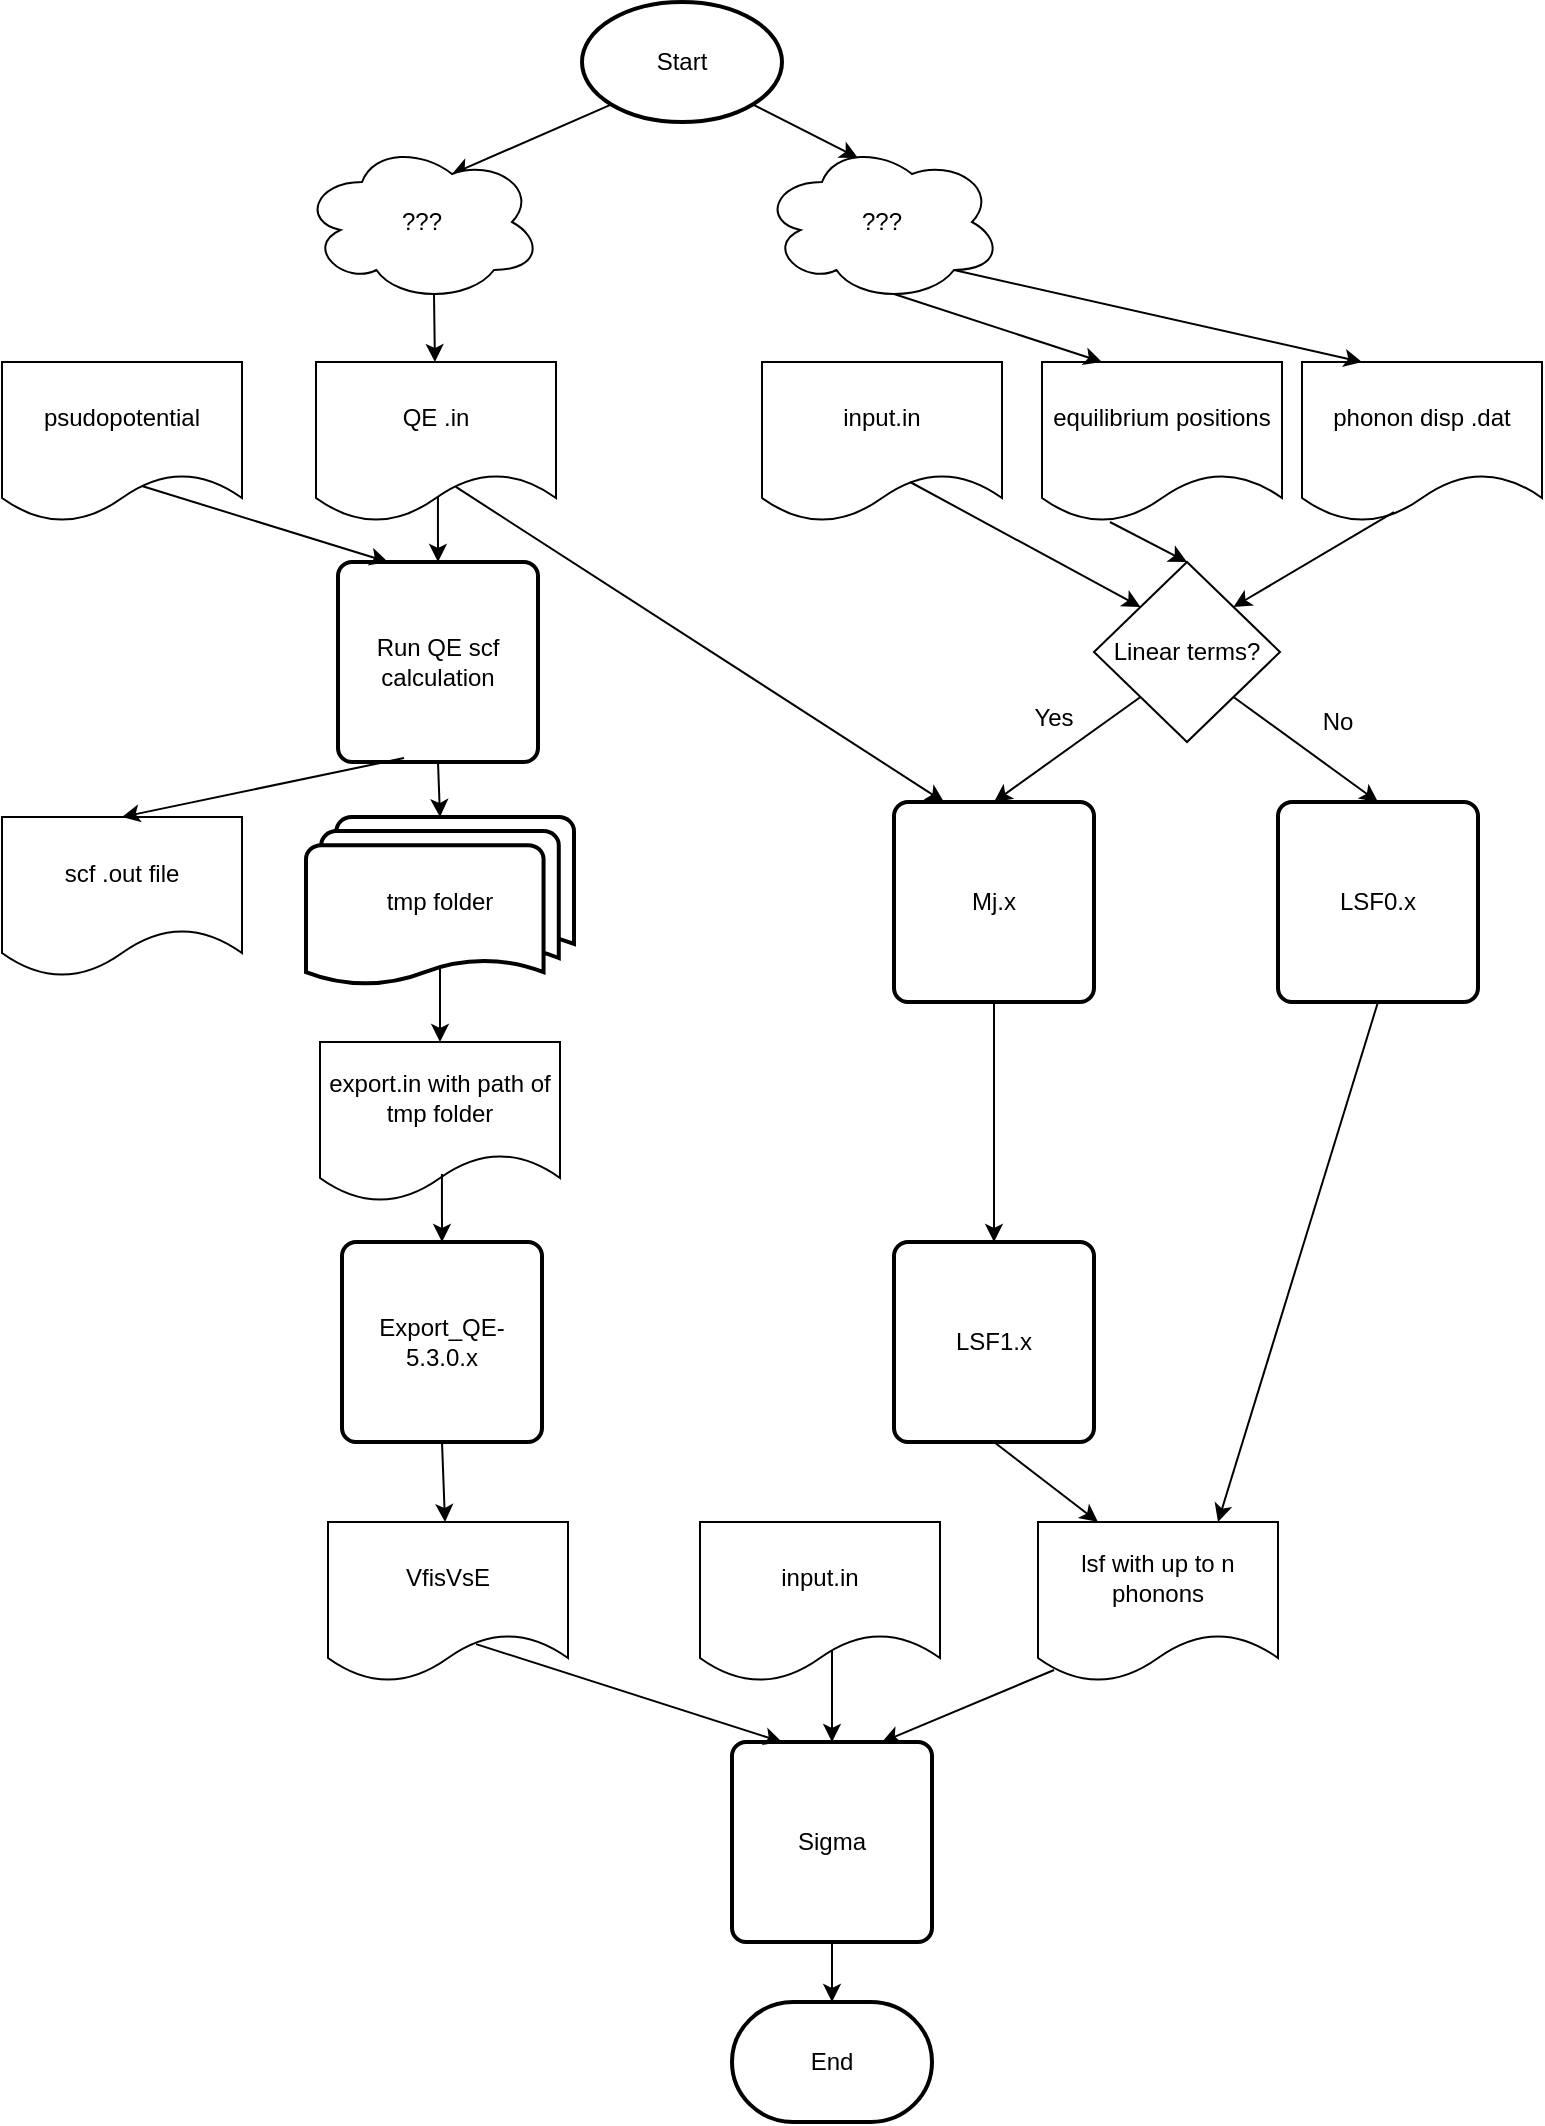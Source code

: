 <mxfile version="10.7.8" type="device"><diagram id="pbz85qpjNIBQbs08YSDV" name="Page-1"><mxGraphModel dx="1010" dy="555" grid="1" gridSize="10" guides="1" tooltips="1" connect="1" arrows="1" fold="1" page="1" pageScale="1" pageWidth="850" pageHeight="1100" math="0" shadow="0"><root><mxCell id="0"/><mxCell id="1" parent="0"/><mxCell id="KIt-ZWIIWk0KExdo-3a5-2" value="Start" style="strokeWidth=2;html=1;shape=mxgraph.flowchart.start_1;whiteSpace=wrap;" vertex="1" parent="1"><mxGeometry x="350" y="20" width="100" height="60" as="geometry"/></mxCell><mxCell id="KIt-ZWIIWk0KExdo-3a5-4" value="Run QE scf calculation" style="rounded=1;whiteSpace=wrap;html=1;absoluteArcSize=1;arcSize=14;strokeWidth=2;" vertex="1" parent="1"><mxGeometry x="228" y="300" width="100" height="100" as="geometry"/></mxCell><mxCell id="KIt-ZWIIWk0KExdo-3a5-6" value="" style="endArrow=classic;html=1;exitX=0.145;exitY=0.855;exitDx=0;exitDy=0;exitPerimeter=0;entryX=0.625;entryY=0.2;entryDx=0;entryDy=0;entryPerimeter=0;" edge="1" parent="1" source="KIt-ZWIIWk0KExdo-3a5-2" target="KIt-ZWIIWk0KExdo-3a5-29"><mxGeometry width="50" height="50" relative="1" as="geometry"><mxPoint x="340" y="450" as="sourcePoint"/><mxPoint x="300" y="157" as="targetPoint"/></mxGeometry></mxCell><mxCell id="KIt-ZWIIWk0KExdo-3a5-9" value="scf .out file" style="shape=document;whiteSpace=wrap;html=1;boundedLbl=1;" vertex="1" parent="1"><mxGeometry x="60" y="427.5" width="120" height="80" as="geometry"/></mxCell><mxCell id="KIt-ZWIIWk0KExdo-3a5-11" value="" style="endArrow=classic;html=1;exitX=0.5;exitY=1;exitDx=0;exitDy=0;entryX=0.5;entryY=0;entryDx=0;entryDy=0;entryPerimeter=0;" edge="1" parent="1" source="KIt-ZWIIWk0KExdo-3a5-4" target="KIt-ZWIIWk0KExdo-3a5-13"><mxGeometry width="50" height="50" relative="1" as="geometry"><mxPoint x="170" y="600" as="sourcePoint"/><mxPoint x="410" y="440" as="targetPoint"/></mxGeometry></mxCell><mxCell id="KIt-ZWIIWk0KExdo-3a5-13" value="&lt;div&gt;tmp folder&lt;br&gt;&lt;/div&gt;" style="strokeWidth=2;html=1;shape=mxgraph.flowchart.multi-document;whiteSpace=wrap;" vertex="1" parent="1"><mxGeometry x="212" y="427.5" width="134" height="85" as="geometry"/></mxCell><mxCell id="KIt-ZWIIWk0KExdo-3a5-14" value="" style="endArrow=classic;html=1;entryX=0.5;entryY=0;entryDx=0;entryDy=0;exitX=0.33;exitY=0.98;exitDx=0;exitDy=0;exitPerimeter=0;" edge="1" parent="1" source="KIt-ZWIIWk0KExdo-3a5-4" target="KIt-ZWIIWk0KExdo-3a5-9"><mxGeometry width="50" height="50" relative="1" as="geometry"><mxPoint x="310" y="400" as="sourcePoint"/><mxPoint x="200" y="320" as="targetPoint"/></mxGeometry></mxCell><mxCell id="KIt-ZWIIWk0KExdo-3a5-15" value="export.in with path of tmp folder" style="shape=document;whiteSpace=wrap;html=1;boundedLbl=1;" vertex="1" parent="1"><mxGeometry x="219" y="540" width="120" height="80" as="geometry"/></mxCell><mxCell id="KIt-ZWIIWk0KExdo-3a5-16" value="" style="endArrow=classic;html=1;exitX=0.5;exitY=0.88;exitDx=0;exitDy=0;exitPerimeter=0;entryX=0.5;entryY=0;entryDx=0;entryDy=0;" edge="1" parent="1" source="KIt-ZWIIWk0KExdo-3a5-13" target="KIt-ZWIIWk0KExdo-3a5-15"><mxGeometry width="50" height="50" relative="1" as="geometry"><mxPoint x="360" y="550" as="sourcePoint"/><mxPoint x="250" y="590" as="targetPoint"/></mxGeometry></mxCell><mxCell id="KIt-ZWIIWk0KExdo-3a5-17" value="Export_QE-5.3.0.x" style="rounded=1;whiteSpace=wrap;html=1;absoluteArcSize=1;arcSize=14;strokeWidth=2;" vertex="1" parent="1"><mxGeometry x="230" y="640" width="100" height="100" as="geometry"/></mxCell><mxCell id="KIt-ZWIIWk0KExdo-3a5-24" value="???" style="ellipse;shape=cloud;whiteSpace=wrap;html=1;" vertex="1" parent="1"><mxGeometry x="440" y="90" width="120" height="80" as="geometry"/></mxCell><mxCell id="KIt-ZWIIWk0KExdo-3a5-29" value="???" style="ellipse;shape=cloud;whiteSpace=wrap;html=1;" vertex="1" parent="1"><mxGeometry x="210" y="90" width="120" height="80" as="geometry"/></mxCell><mxCell id="KIt-ZWIIWk0KExdo-3a5-30" value="&lt;div&gt;QE .in&lt;/div&gt;" style="shape=document;whiteSpace=wrap;html=1;boundedLbl=1;" vertex="1" parent="1"><mxGeometry x="217" y="200" width="120" height="80" as="geometry"/></mxCell><mxCell id="KIt-ZWIIWk0KExdo-3a5-31" value="psudopotential" style="shape=document;whiteSpace=wrap;html=1;boundedLbl=1;" vertex="1" parent="1"><mxGeometry x="60" y="200" width="120" height="80" as="geometry"/></mxCell><mxCell id="KIt-ZWIIWk0KExdo-3a5-32" value="" style="endArrow=classic;html=1;exitX=0.55;exitY=0.95;exitDx=0;exitDy=0;exitPerimeter=0;" edge="1" parent="1" source="KIt-ZWIIWk0KExdo-3a5-29" target="KIt-ZWIIWk0KExdo-3a5-30"><mxGeometry width="50" height="50" relative="1" as="geometry"><mxPoint x="150" y="270" as="sourcePoint"/><mxPoint x="200" y="220" as="targetPoint"/></mxGeometry></mxCell><mxCell id="KIt-ZWIIWk0KExdo-3a5-33" value="" style="endArrow=classic;html=1;entryX=0.25;entryY=0;entryDx=0;entryDy=0;exitX=0.583;exitY=0.775;exitDx=0;exitDy=0;exitPerimeter=0;" edge="1" parent="1" source="KIt-ZWIIWk0KExdo-3a5-31" target="KIt-ZWIIWk0KExdo-3a5-4"><mxGeometry width="50" height="50" relative="1" as="geometry"><mxPoint x="248" y="350" as="sourcePoint"/><mxPoint x="220" y="420" as="targetPoint"/></mxGeometry></mxCell><mxCell id="KIt-ZWIIWk0KExdo-3a5-34" value="" style="endArrow=classic;html=1;exitX=0.508;exitY=0.844;exitDx=0;exitDy=0;exitPerimeter=0;entryX=0.5;entryY=0;entryDx=0;entryDy=0;" edge="1" parent="1" source="KIt-ZWIIWk0KExdo-3a5-30" target="KIt-ZWIIWk0KExdo-3a5-4"><mxGeometry width="50" height="50" relative="1" as="geometry"><mxPoint x="410" y="470" as="sourcePoint"/><mxPoint x="460" y="420" as="targetPoint"/></mxGeometry></mxCell><mxCell id="KIt-ZWIIWk0KExdo-3a5-35" value="equilibrium positions" style="shape=document;whiteSpace=wrap;html=1;boundedLbl=1;" vertex="1" parent="1"><mxGeometry x="580" y="200" width="120" height="80" as="geometry"/></mxCell><mxCell id="KIt-ZWIIWk0KExdo-3a5-36" value="phonon disp .dat" style="shape=document;whiteSpace=wrap;html=1;boundedLbl=1;" vertex="1" parent="1"><mxGeometry x="710" y="200" width="120" height="80" as="geometry"/></mxCell><mxCell id="KIt-ZWIIWk0KExdo-3a5-37" value="" style="endArrow=classic;html=1;exitX=0.8;exitY=0.8;exitDx=0;exitDy=0;exitPerimeter=0;entryX=0.25;entryY=0;entryDx=0;entryDy=0;" edge="1" parent="1" source="KIt-ZWIIWk0KExdo-3a5-24" target="KIt-ZWIIWk0KExdo-3a5-36"><mxGeometry width="50" height="50" relative="1" as="geometry"><mxPoint x="610" y="220" as="sourcePoint"/><mxPoint x="660" y="170" as="targetPoint"/></mxGeometry></mxCell><mxCell id="KIt-ZWIIWk0KExdo-3a5-38" value="" style="endArrow=classic;html=1;exitX=0.55;exitY=0.95;exitDx=0;exitDy=0;exitPerimeter=0;entryX=0.25;entryY=0;entryDx=0;entryDy=0;" edge="1" parent="1" source="KIt-ZWIIWk0KExdo-3a5-24" target="KIt-ZWIIWk0KExdo-3a5-35"><mxGeometry width="50" height="50" relative="1" as="geometry"><mxPoint x="370" y="260" as="sourcePoint"/><mxPoint x="420" y="210" as="targetPoint"/></mxGeometry></mxCell><mxCell id="KIt-ZWIIWk0KExdo-3a5-39" value="" style="endArrow=classic;html=1;exitX=0.855;exitY=0.855;exitDx=0;exitDy=0;exitPerimeter=0;entryX=0.4;entryY=0.1;entryDx=0;entryDy=0;entryPerimeter=0;" edge="1" parent="1" source="KIt-ZWIIWk0KExdo-3a5-2" target="KIt-ZWIIWk0KExdo-3a5-24"><mxGeometry width="50" height="50" relative="1" as="geometry"><mxPoint x="520" y="130" as="sourcePoint"/><mxPoint x="570" y="80" as="targetPoint"/></mxGeometry></mxCell><mxCell id="KIt-ZWIIWk0KExdo-3a5-40" value="Linear terms?" style="rhombus;whiteSpace=wrap;html=1;" vertex="1" parent="1"><mxGeometry x="606" y="300" width="93" height="90" as="geometry"/></mxCell><mxCell id="KIt-ZWIIWk0KExdo-3a5-41" value="" style="endArrow=classic;html=1;entryX=0.25;entryY=0;entryDx=0;entryDy=0;exitX=0.583;exitY=0.781;exitDx=0;exitDy=0;exitPerimeter=0;" edge="1" parent="1" source="KIt-ZWIIWk0KExdo-3a5-30" target="KIt-ZWIIWk0KExdo-3a5-44"><mxGeometry width="50" height="50" relative="1" as="geometry"><mxPoint x="411" y="350" as="sourcePoint"/><mxPoint x="530" y="460" as="targetPoint"/></mxGeometry></mxCell><mxCell id="KIt-ZWIIWk0KExdo-3a5-42" value="" style="endArrow=classic;html=1;entryX=0.5;entryY=0;entryDx=0;entryDy=0;exitX=0.283;exitY=1;exitDx=0;exitDy=0;exitPerimeter=0;" edge="1" parent="1" source="KIt-ZWIIWk0KExdo-3a5-35" target="KIt-ZWIIWk0KExdo-3a5-40"><mxGeometry width="50" height="50" relative="1" as="geometry"><mxPoint x="582" y="350" as="sourcePoint"/><mxPoint x="800" y="420" as="targetPoint"/></mxGeometry></mxCell><mxCell id="KIt-ZWIIWk0KExdo-3a5-43" value="" style="endArrow=classic;html=1;exitX=0.383;exitY=0.938;exitDx=0;exitDy=0;exitPerimeter=0;entryX=1;entryY=0;entryDx=0;entryDy=0;" edge="1" parent="1" source="KIt-ZWIIWk0KExdo-3a5-36" target="KIt-ZWIIWk0KExdo-3a5-40"><mxGeometry width="50" height="50" relative="1" as="geometry"><mxPoint x="770" y="510" as="sourcePoint"/><mxPoint x="820" y="460" as="targetPoint"/></mxGeometry></mxCell><mxCell id="KIt-ZWIIWk0KExdo-3a5-44" value="Mj.x" style="rounded=1;whiteSpace=wrap;html=1;absoluteArcSize=1;arcSize=14;strokeWidth=2;" vertex="1" parent="1"><mxGeometry x="506" y="420" width="100" height="100" as="geometry"/></mxCell><mxCell id="KIt-ZWIIWk0KExdo-3a5-45" value="LSF0.x" style="rounded=1;whiteSpace=wrap;html=1;absoluteArcSize=1;arcSize=14;strokeWidth=2;" vertex="1" parent="1"><mxGeometry x="698" y="420" width="100" height="100" as="geometry"/></mxCell><mxCell id="KIt-ZWIIWk0KExdo-3a5-46" value="LSF1.x" style="rounded=1;whiteSpace=wrap;html=1;absoluteArcSize=1;arcSize=14;strokeWidth=2;" vertex="1" parent="1"><mxGeometry x="506" y="640" width="100" height="100" as="geometry"/></mxCell><mxCell id="KIt-ZWIIWk0KExdo-3a5-47" value="" style="endArrow=classic;html=1;exitX=0;exitY=1;exitDx=0;exitDy=0;entryX=0.5;entryY=0;entryDx=0;entryDy=0;" edge="1" parent="1" source="KIt-ZWIIWk0KExdo-3a5-40" target="KIt-ZWIIWk0KExdo-3a5-44"><mxGeometry width="50" height="50" relative="1" as="geometry"><mxPoint x="470" y="520" as="sourcePoint"/><mxPoint x="520" y="470" as="targetPoint"/></mxGeometry></mxCell><mxCell id="KIt-ZWIIWk0KExdo-3a5-48" value="" style="endArrow=classic;html=1;exitX=0.5;exitY=1;exitDx=0;exitDy=0;entryX=0.5;entryY=0;entryDx=0;entryDy=0;" edge="1" parent="1" source="KIt-ZWIIWk0KExdo-3a5-44" target="KIt-ZWIIWk0KExdo-3a5-46"><mxGeometry width="50" height="50" relative="1" as="geometry"><mxPoint x="420" y="670" as="sourcePoint"/><mxPoint x="470" y="620" as="targetPoint"/></mxGeometry></mxCell><mxCell id="KIt-ZWIIWk0KExdo-3a5-49" value="" style="endArrow=classic;html=1;exitX=1;exitY=1;exitDx=0;exitDy=0;entryX=0.5;entryY=0;entryDx=0;entryDy=0;" edge="1" parent="1" source="KIt-ZWIIWk0KExdo-3a5-40" target="KIt-ZWIIWk0KExdo-3a5-45"><mxGeometry width="50" height="50" relative="1" as="geometry"><mxPoint x="750" y="510" as="sourcePoint"/><mxPoint x="800" y="460" as="targetPoint"/></mxGeometry></mxCell><mxCell id="KIt-ZWIIWk0KExdo-3a5-50" value="input.in" style="shape=document;whiteSpace=wrap;html=1;boundedLbl=1;" vertex="1" parent="1"><mxGeometry x="440" y="200" width="120" height="80" as="geometry"/></mxCell><mxCell id="KIt-ZWIIWk0KExdo-3a5-51" value="" style="endArrow=classic;html=1;exitX=0.617;exitY=0.75;exitDx=0;exitDy=0;exitPerimeter=0;entryX=0;entryY=0;entryDx=0;entryDy=0;" edge="1" parent="1" source="KIt-ZWIIWk0KExdo-3a5-50" target="KIt-ZWIIWk0KExdo-3a5-40"><mxGeometry width="50" height="50" relative="1" as="geometry"><mxPoint x="430" y="520" as="sourcePoint"/><mxPoint x="480" y="470" as="targetPoint"/></mxGeometry></mxCell><mxCell id="KIt-ZWIIWk0KExdo-3a5-52" value="VfisVsE" style="shape=document;whiteSpace=wrap;html=1;boundedLbl=1;" vertex="1" parent="1"><mxGeometry x="223" y="780" width="120" height="80" as="geometry"/></mxCell><mxCell id="KIt-ZWIIWk0KExdo-3a5-53" value="lsf with up to n phonons" style="shape=document;whiteSpace=wrap;html=1;boundedLbl=1;" vertex="1" parent="1"><mxGeometry x="578" y="780" width="120" height="80" as="geometry"/></mxCell><mxCell id="KIt-ZWIIWk0KExdo-3a5-54" value="" style="endArrow=classic;html=1;exitX=0.5;exitY=1;exitDx=0;exitDy=0;" edge="1" parent="1" source="KIt-ZWIIWk0KExdo-3a5-17" target="KIt-ZWIIWk0KExdo-3a5-52"><mxGeometry width="50" height="50" relative="1" as="geometry"><mxPoint x="410" y="900" as="sourcePoint"/><mxPoint x="460" y="850" as="targetPoint"/></mxGeometry></mxCell><mxCell id="KIt-ZWIIWk0KExdo-3a5-55" value="" style="endArrow=classic;html=1;exitX=0.5;exitY=1;exitDx=0;exitDy=0;entryX=0.25;entryY=0;entryDx=0;entryDy=0;" edge="1" parent="1" source="KIt-ZWIIWk0KExdo-3a5-46" target="KIt-ZWIIWk0KExdo-3a5-53"><mxGeometry width="50" height="50" relative="1" as="geometry"><mxPoint x="640" y="850" as="sourcePoint"/><mxPoint x="690" y="800" as="targetPoint"/></mxGeometry></mxCell><mxCell id="KIt-ZWIIWk0KExdo-3a5-56" value="" style="endArrow=classic;html=1;exitX=0.5;exitY=1;exitDx=0;exitDy=0;entryX=0.75;entryY=0;entryDx=0;entryDy=0;" edge="1" parent="1" source="KIt-ZWIIWk0KExdo-3a5-45" target="KIt-ZWIIWk0KExdo-3a5-53"><mxGeometry width="50" height="50" relative="1" as="geometry"><mxPoint x="710" y="810" as="sourcePoint"/><mxPoint x="760" y="760" as="targetPoint"/></mxGeometry></mxCell><mxCell id="KIt-ZWIIWk0KExdo-3a5-57" value="input.in" style="shape=document;whiteSpace=wrap;html=1;boundedLbl=1;" vertex="1" parent="1"><mxGeometry x="409" y="780" width="120" height="80" as="geometry"/></mxCell><mxCell id="KIt-ZWIIWk0KExdo-3a5-58" value="Sigma" style="rounded=1;whiteSpace=wrap;html=1;absoluteArcSize=1;arcSize=14;strokeWidth=2;" vertex="1" parent="1"><mxGeometry x="425" y="890" width="100" height="100" as="geometry"/></mxCell><mxCell id="KIt-ZWIIWk0KExdo-3a5-59" value="" style="endArrow=classic;html=1;exitX=0.617;exitY=0.763;exitDx=0;exitDy=0;exitPerimeter=0;entryX=0.25;entryY=0;entryDx=0;entryDy=0;" edge="1" parent="1" source="KIt-ZWIIWk0KExdo-3a5-52" target="KIt-ZWIIWk0KExdo-3a5-58"><mxGeometry width="50" height="50" relative="1" as="geometry"><mxPoint x="320" y="1060" as="sourcePoint"/><mxPoint x="370" y="1010" as="targetPoint"/></mxGeometry></mxCell><mxCell id="KIt-ZWIIWk0KExdo-3a5-60" value="" style="endArrow=classic;html=1;exitX=0.55;exitY=0.8;exitDx=0;exitDy=0;exitPerimeter=0;entryX=0.5;entryY=0;entryDx=0;entryDy=0;" edge="1" parent="1" source="KIt-ZWIIWk0KExdo-3a5-57" target="KIt-ZWIIWk0KExdo-3a5-58"><mxGeometry width="50" height="50" relative="1" as="geometry"><mxPoint x="610" y="1070" as="sourcePoint"/><mxPoint x="660" y="1020" as="targetPoint"/></mxGeometry></mxCell><mxCell id="KIt-ZWIIWk0KExdo-3a5-61" value="" style="endArrow=classic;html=1;entryX=0.75;entryY=0;entryDx=0;entryDy=0;exitX=0.067;exitY=0.925;exitDx=0;exitDy=0;exitPerimeter=0;" edge="1" parent="1" source="KIt-ZWIIWk0KExdo-3a5-53" target="KIt-ZWIIWk0KExdo-3a5-58"><mxGeometry width="50" height="50" relative="1" as="geometry"><mxPoint x="587" y="990" as="sourcePoint"/><mxPoint x="690" y="1000" as="targetPoint"/></mxGeometry></mxCell><mxCell id="KIt-ZWIIWk0KExdo-3a5-62" value="" style="endArrow=classic;html=1;exitX=0.508;exitY=0.825;exitDx=0;exitDy=0;exitPerimeter=0;entryX=0.5;entryY=0;entryDx=0;entryDy=0;" edge="1" parent="1" source="KIt-ZWIIWk0KExdo-3a5-15" target="KIt-ZWIIWk0KExdo-3a5-17"><mxGeometry width="50" height="50" relative="1" as="geometry"><mxPoint x="280" y="717" as="sourcePoint"/><mxPoint x="330" y="760" as="targetPoint"/></mxGeometry></mxCell><mxCell id="KIt-ZWIIWk0KExdo-3a5-64" value="End" style="strokeWidth=2;html=1;shape=mxgraph.flowchart.terminator;whiteSpace=wrap;" vertex="1" parent="1"><mxGeometry x="425" y="1020" width="100" height="60" as="geometry"/></mxCell><mxCell id="KIt-ZWIIWk0KExdo-3a5-65" value="" style="endArrow=classic;html=1;exitX=0.5;exitY=1;exitDx=0;exitDy=0;entryX=0.5;entryY=0;entryDx=0;entryDy=0;entryPerimeter=0;" edge="1" parent="1" source="KIt-ZWIIWk0KExdo-3a5-58" target="KIt-ZWIIWk0KExdo-3a5-64"><mxGeometry width="50" height="50" relative="1" as="geometry"><mxPoint x="290" y="1050" as="sourcePoint"/><mxPoint x="340" y="1000" as="targetPoint"/></mxGeometry></mxCell><mxCell id="KIt-ZWIIWk0KExdo-3a5-66" value="Yes" style="text;html=1;strokeColor=none;fillColor=none;align=center;verticalAlign=middle;whiteSpace=wrap;rounded=0;" vertex="1" parent="1"><mxGeometry x="566" y="368" width="40" height="20" as="geometry"/></mxCell><mxCell id="KIt-ZWIIWk0KExdo-3a5-67" value="No" style="text;html=1;strokeColor=none;fillColor=none;align=center;verticalAlign=middle;whiteSpace=wrap;rounded=0;" vertex="1" parent="1"><mxGeometry x="708" y="370" width="40" height="20" as="geometry"/></mxCell></root></mxGraphModel></diagram></mxfile>